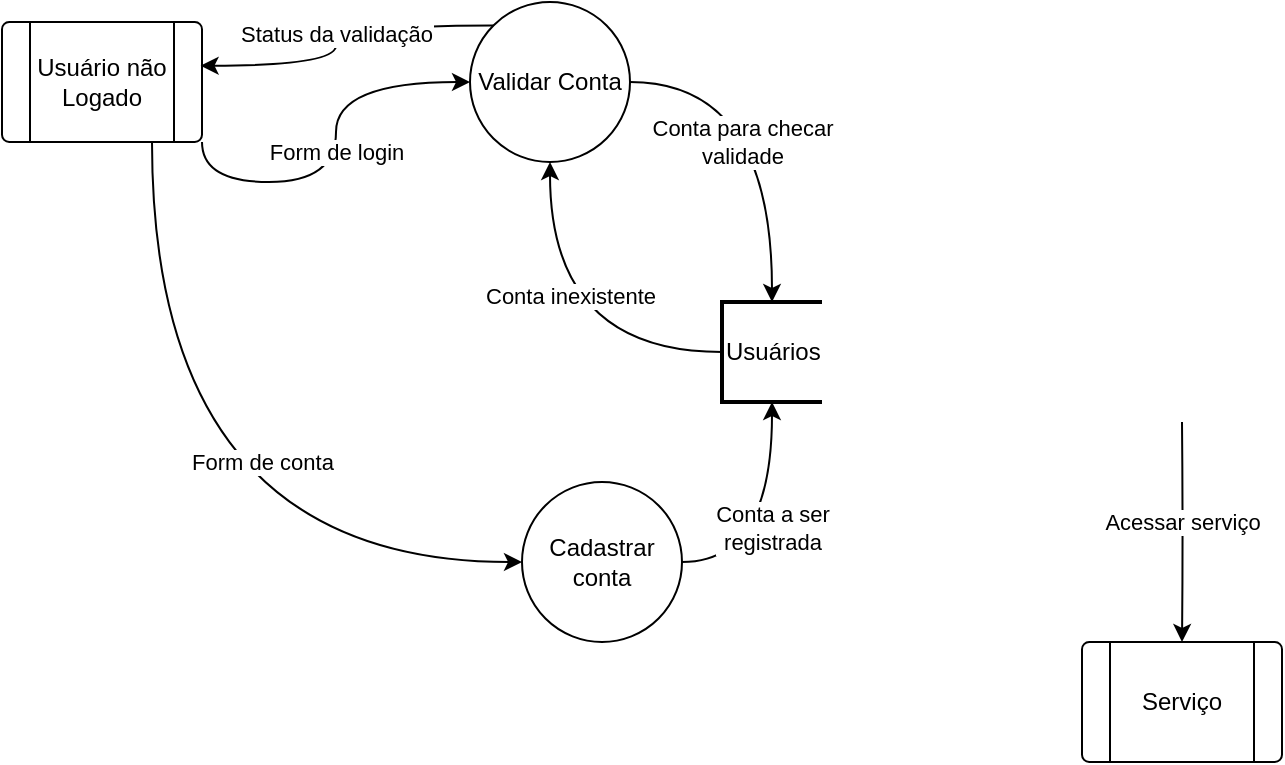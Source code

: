 <mxfile version="26.0.9">
  <diagram name="Página-1" id="af3S3i82MjZDZSI4TJaX">
    <mxGraphModel dx="819" dy="477" grid="1" gridSize="10" guides="1" tooltips="1" connect="1" arrows="1" fold="1" page="1" pageScale="1" pageWidth="827" pageHeight="1169" math="0" shadow="0">
      <root>
        <mxCell id="0" />
        <mxCell id="1" parent="0" />
        <mxCell id="l_5whwfdZYpKS7ps5CNv-7" value="Form de login" style="edgeStyle=orthogonalEdgeStyle;rounded=0;orthogonalLoop=1;jettySize=auto;html=1;exitX=1;exitY=1;exitDx=0;exitDy=0;entryX=0;entryY=0.5;entryDx=0;entryDy=0;strokeColor=default;curved=1;" edge="1" parent="1" source="l_5whwfdZYpKS7ps5CNv-3" target="l_5whwfdZYpKS7ps5CNv-5">
          <mxGeometry relative="1" as="geometry" />
        </mxCell>
        <mxCell id="l_5whwfdZYpKS7ps5CNv-8" value="Form de conta" style="edgeStyle=orthogonalEdgeStyle;rounded=0;orthogonalLoop=1;jettySize=auto;html=1;exitX=0.75;exitY=1;exitDx=0;exitDy=0;entryX=0;entryY=0.5;entryDx=0;entryDy=0;curved=1;" edge="1" parent="1" source="l_5whwfdZYpKS7ps5CNv-3" target="l_5whwfdZYpKS7ps5CNv-6">
          <mxGeometry x="0.342" y="50" relative="1" as="geometry">
            <mxPoint as="offset" />
          </mxGeometry>
        </mxCell>
        <mxCell id="l_5whwfdZYpKS7ps5CNv-3" value="Usuário não&lt;div&gt;Logado&lt;/div&gt;" style="verticalLabelPosition=middle;verticalAlign=middle;html=1;shape=process;whiteSpace=wrap;rounded=1;size=0.14;arcSize=6;labelPosition=center;align=center;" vertex="1" parent="1">
          <mxGeometry x="100" y="240" width="100" height="60" as="geometry" />
        </mxCell>
        <mxCell id="l_5whwfdZYpKS7ps5CNv-4" value="Serviço" style="verticalLabelPosition=middle;verticalAlign=middle;html=1;shape=process;whiteSpace=wrap;rounded=1;size=0.14;arcSize=6;labelPosition=center;align=center;" vertex="1" parent="1">
          <mxGeometry x="640" y="550" width="100" height="60" as="geometry" />
        </mxCell>
        <mxCell id="l_5whwfdZYpKS7ps5CNv-15" value="Acessar serviço" style="edgeStyle=orthogonalEdgeStyle;rounded=0;orthogonalLoop=1;jettySize=auto;html=1;entryX=0.5;entryY=0;entryDx=0;entryDy=0;curved=1;" edge="1" parent="1" target="l_5whwfdZYpKS7ps5CNv-4">
          <mxGeometry x="-0.095" relative="1" as="geometry">
            <mxPoint x="690" y="440" as="sourcePoint" />
            <mxPoint as="offset" />
          </mxGeometry>
        </mxCell>
        <mxCell id="l_5whwfdZYpKS7ps5CNv-5" value="Validar Conta" style="ellipse;whiteSpace=wrap;html=1;aspect=fixed;" vertex="1" parent="1">
          <mxGeometry x="334" y="230" width="80" height="80" as="geometry" />
        </mxCell>
        <mxCell id="l_5whwfdZYpKS7ps5CNv-6" value="Cadastrar conta" style="ellipse;whiteSpace=wrap;html=1;aspect=fixed;" vertex="1" parent="1">
          <mxGeometry x="360" y="470" width="80" height="80" as="geometry" />
        </mxCell>
        <mxCell id="l_5whwfdZYpKS7ps5CNv-12" value="Conta inexistente" style="edgeStyle=orthogonalEdgeStyle;rounded=0;orthogonalLoop=1;jettySize=auto;html=1;entryX=0.5;entryY=1;entryDx=0;entryDy=0;curved=1;" edge="1" parent="1" source="l_5whwfdZYpKS7ps5CNv-9" target="l_5whwfdZYpKS7ps5CNv-5">
          <mxGeometry x="0.259" y="-10" relative="1" as="geometry">
            <mxPoint as="offset" />
          </mxGeometry>
        </mxCell>
        <mxCell id="l_5whwfdZYpKS7ps5CNv-9" value="Usuários" style="strokeWidth=2;html=1;shape=mxgraph.flowchart.annotation_1;align=left;pointerEvents=1;" vertex="1" parent="1">
          <mxGeometry x="460" y="380" width="50" height="50" as="geometry" />
        </mxCell>
        <mxCell id="l_5whwfdZYpKS7ps5CNv-10" value="Conta para checar&lt;div&gt;validade&lt;/div&gt;" style="edgeStyle=orthogonalEdgeStyle;rounded=0;orthogonalLoop=1;jettySize=auto;html=1;exitX=1;exitY=0.5;exitDx=0;exitDy=0;entryX=0.5;entryY=0;entryDx=0;entryDy=0;entryPerimeter=0;curved=1;" edge="1" parent="1" source="l_5whwfdZYpKS7ps5CNv-5" target="l_5whwfdZYpKS7ps5CNv-9">
          <mxGeometry x="0.116" y="-15" relative="1" as="geometry">
            <mxPoint as="offset" />
          </mxGeometry>
        </mxCell>
        <mxCell id="l_5whwfdZYpKS7ps5CNv-11" value="Conta a ser &lt;br&gt;registrada" style="edgeStyle=orthogonalEdgeStyle;rounded=0;orthogonalLoop=1;jettySize=auto;html=1;exitX=1;exitY=0.5;exitDx=0;exitDy=0;entryX=0.5;entryY=1;entryDx=0;entryDy=0;entryPerimeter=0;curved=1;" edge="1" parent="1" source="l_5whwfdZYpKS7ps5CNv-6" target="l_5whwfdZYpKS7ps5CNv-9">
          <mxGeometry relative="1" as="geometry" />
        </mxCell>
        <mxCell id="l_5whwfdZYpKS7ps5CNv-16" value="Status da validação" style="edgeStyle=orthogonalEdgeStyle;rounded=0;orthogonalLoop=1;jettySize=auto;html=1;exitX=0;exitY=0;exitDx=0;exitDy=0;entryX=0.993;entryY=0.364;entryDx=0;entryDy=0;entryPerimeter=0;curved=1;" edge="1" parent="1" source="l_5whwfdZYpKS7ps5CNv-5" target="l_5whwfdZYpKS7ps5CNv-3">
          <mxGeometry relative="1" as="geometry" />
        </mxCell>
      </root>
    </mxGraphModel>
  </diagram>
</mxfile>
